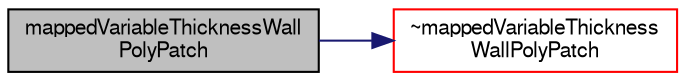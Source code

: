 digraph "mappedVariableThicknessWallPolyPatch"
{
  bgcolor="transparent";
  edge [fontname="FreeSans",fontsize="10",labelfontname="FreeSans",labelfontsize="10"];
  node [fontname="FreeSans",fontsize="10",shape=record];
  rankdir="LR";
  Node20 [label="mappedVariableThicknessWall\lPolyPatch",height=0.2,width=0.4,color="black", fillcolor="grey75", style="filled", fontcolor="black"];
  Node20 -> Node21 [color="midnightblue",fontsize="10",style="solid",fontname="FreeSans"];
  Node21 [label="~mappedVariableThickness\lWallPolyPatch",height=0.2,width=0.4,color="red",URL="$a25110.html#a905f83434e2a81b28b97007377b2a28d",tooltip="Destructor. "];
}
